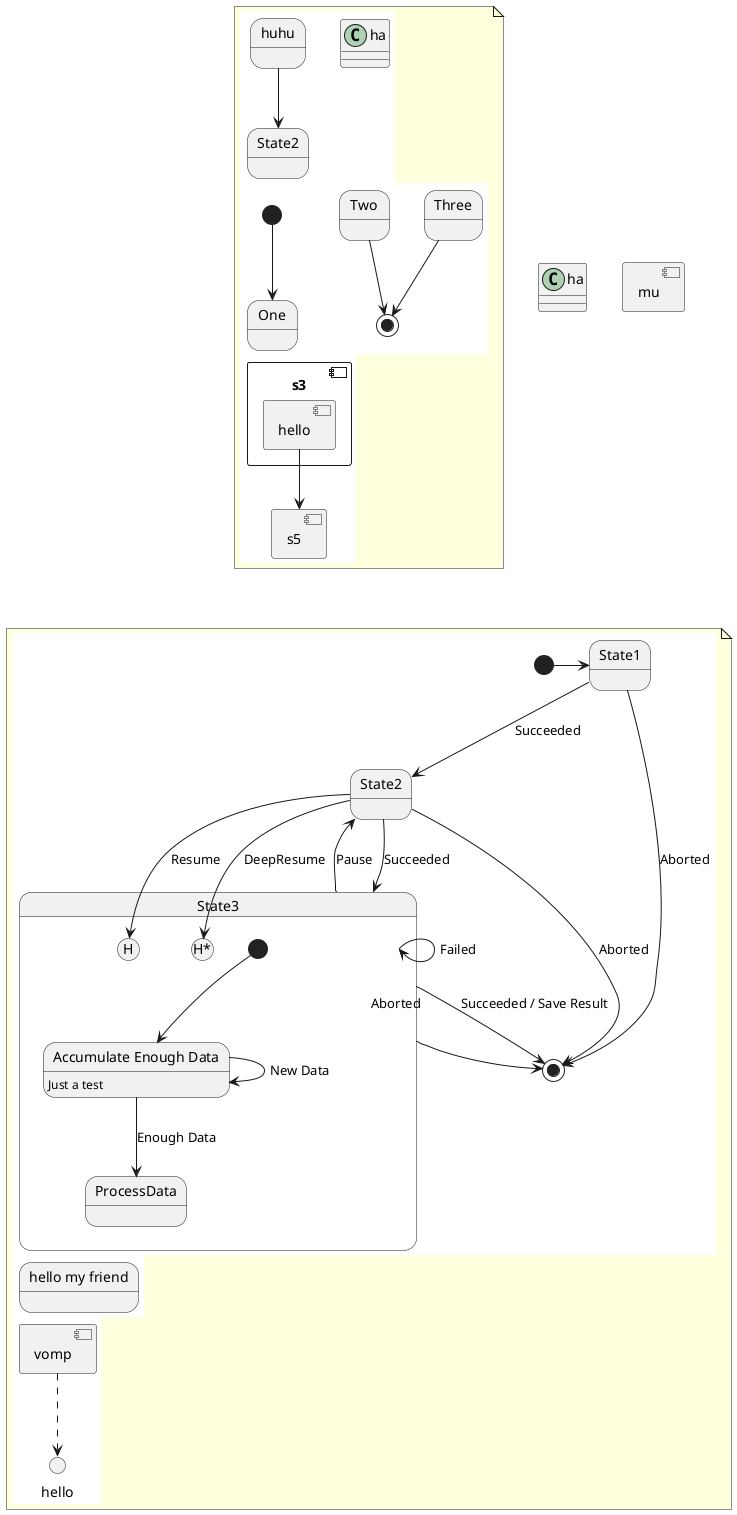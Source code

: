 @startuml
allowmixing

note as n1
{{
allowmixing
state huhu
state State2
huhu --> State2
class ha
}}
{{
'allowmixing
[*] --> One
'class interfad
'component troro
'state dsfs
'state asfsd
'dsfs --> asfsd
Two --> [*]
Three --> [*]

}}
{{

component s3 {
 component hello as huhu
}
component s5
huhu -->s5
'box "hu"


'end box

}}
end note

class ha

component mu {

}

' activity cannot be mixed
' the following does not work to put it here
' :acti;

note as n5
{{
            [*] -> State1
            State1 --> State2 : Succeeded
            State1 --> [*] : Aborted
            State2 --> State3 : Succeeded
            State2 --> [*] : Aborted
            state State3 {
            state "Accumulate Enough Data" as long1
            long1 : Just a test
            [*] --> long1
            long1 --> long1 : New Data
            long1 --> ProcessData : Enough Data
            State2 --> [H]: Resume
            }
            State3 --> State2 : Pause
            State2 --> State3[H*]: DeepResume
            State3 --> State3 : Failed
            State3 --> [*] : Succeeded / Save Result
            State3 --> [*] : Aborted


        }}
        {{
            ':hello;
            state "hello my friend" as hello
        }}
        {{
            [vomp] ..> hello

        }}
end note
@enduml